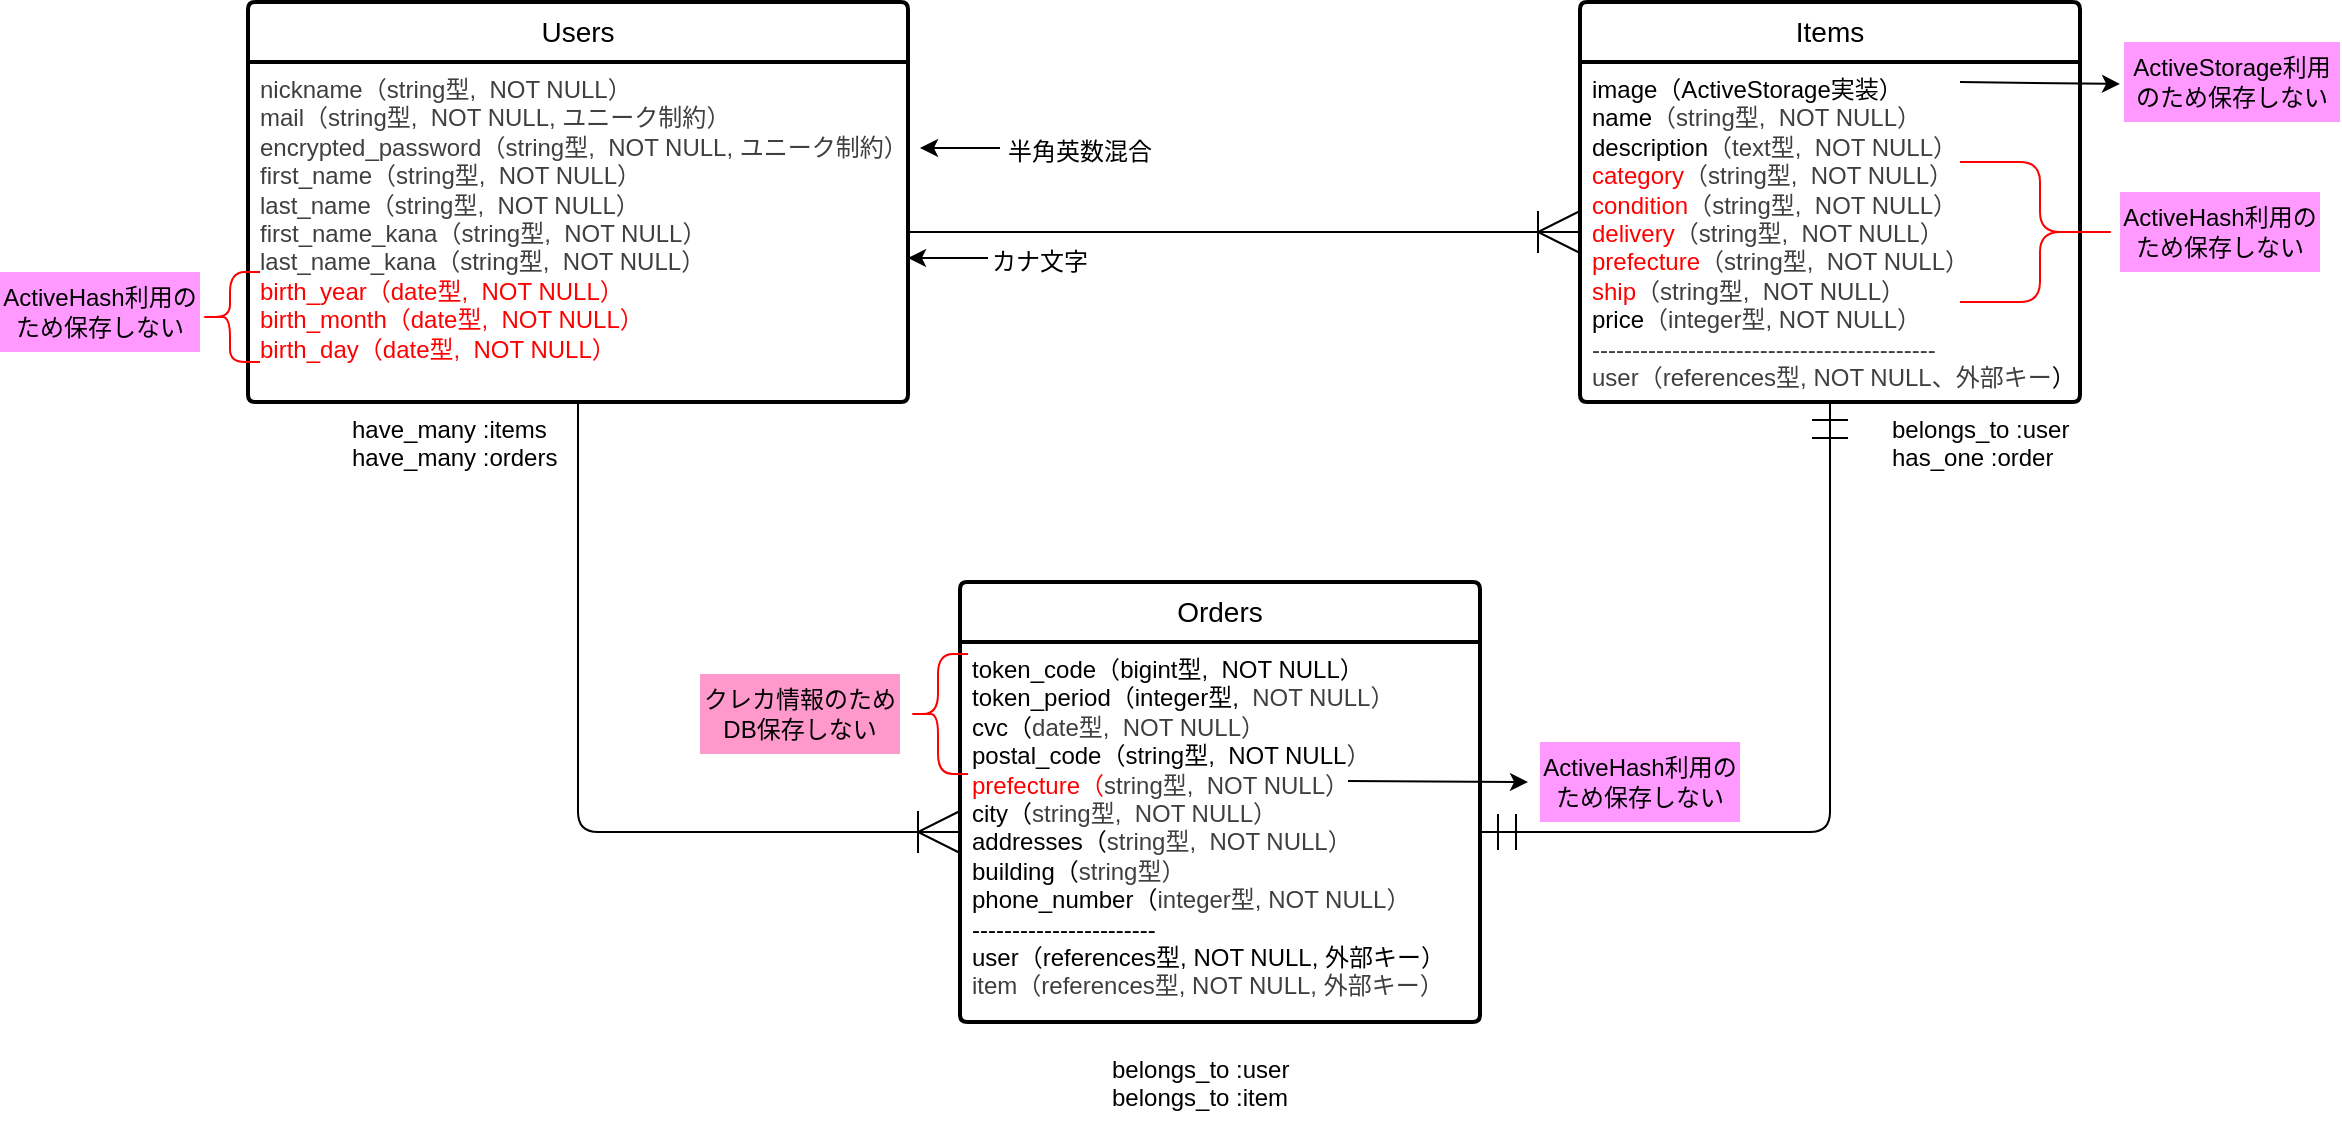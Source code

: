 <mxfile>
    <diagram id="gX6uES6HL7YxjLvE0Bx7" name="ページ1">
        <mxGraphModel dx="1960" dy="499" grid="1" gridSize="10" guides="1" tooltips="1" connect="1" arrows="1" fold="1" page="1" pageScale="1" pageWidth="827" pageHeight="1169" math="0" shadow="0">
            <root>
                <mxCell id="0"/>
                <mxCell id="1" parent="0"/>
                <mxCell id="2" value="Users" style="swimlane;childLayout=stackLayout;horizontal=1;startSize=30;horizontalStack=0;rounded=1;fontSize=14;fontStyle=0;strokeWidth=2;resizeParent=0;resizeLast=1;shadow=0;dashed=0;align=center;arcSize=4;whiteSpace=wrap;html=1;" parent="1" vertex="1">
                    <mxGeometry x="-86" y="80" width="330" height="200" as="geometry"/>
                </mxCell>
                <mxCell id="3" value="&lt;div style=&quot;text-align: justify;&quot;&gt;&lt;span style=&quot;background-color: transparent; color: rgb(63, 63, 63);&quot;&gt;nickname&lt;/span&gt;&lt;span style=&quot;background-color: transparent; scrollbar-color: rgb(226, 226, 226) rgb(251, 251, 251); color: rgb(63, 63, 63);&quot;&gt;（&lt;/span&gt;&lt;span style=&quot;background-color: transparent; text-align: left; scrollbar-color: rgb(226, 226, 226) rgb(251, 251, 251); color: rgb(63, 63, 63);&quot;&gt;string型,&amp;nbsp; NOT NULL&lt;/span&gt;&lt;span style=&quot;background-color: transparent; scrollbar-color: rgb(226, 226, 226) rgb(251, 251, 251); color: rgb(63, 63, 63);&quot;&gt;）&lt;/span&gt;&lt;/div&gt;&lt;span style=&quot;color: rgb(63, 63, 63); background-color: transparent;&quot;&gt;&lt;div style=&quot;text-align: justify;&quot;&gt;&lt;span style=&quot;background-color: transparent; color: rgb(63, 63, 63);&quot;&gt;mail&lt;/span&gt;&lt;span style=&quot;background-color: transparent; scrollbar-color: rgb(226, 226, 226) rgb(251, 251, 251); color: rgb(63, 63, 63);&quot;&gt;（&lt;/span&gt;&lt;span style=&quot;background-color: transparent; text-align: left; scrollbar-color: rgb(226, 226, 226) rgb(251, 251, 251); color: rgb(63, 63, 63);&quot;&gt;string型,&amp;nbsp; NOT NULL, ユニーク制約&lt;/span&gt;&lt;span style=&quot;background-color: transparent; scrollbar-color: rgb(226, 226, 226) rgb(251, 251, 251); color: rgb(63, 63, 63);&quot;&gt;）&lt;/span&gt;&lt;/div&gt;&lt;/span&gt;&lt;span style=&quot;color: rgb(63, 63, 63); background-color: transparent;&quot;&gt;&lt;div style=&quot;text-align: justify;&quot;&gt;&lt;span style=&quot;background-color: transparent; color: rgb(63, 63, 63);&quot;&gt;encrypted_password&lt;/span&gt;&lt;span style=&quot;background-color: transparent; scrollbar-color: rgb(226, 226, 226) rgb(251, 251, 251); color: rgb(63, 63, 63);&quot;&gt;（&lt;/span&gt;&lt;span style=&quot;background-color: transparent; text-align: left; scrollbar-color: rgb(226, 226, 226) rgb(251, 251, 251); color: rgb(63, 63, 63);&quot;&gt;string型,&amp;nbsp; NOT NULL, ユニーク制約&lt;/span&gt;&lt;span style=&quot;background-color: transparent; scrollbar-color: rgb(226, 226, 226) rgb(251, 251, 251); color: rgb(63, 63, 63);&quot;&gt;）&lt;/span&gt;&lt;/div&gt;&lt;/span&gt;&lt;span style=&quot;color: rgb(63, 63, 63); background-color: transparent;&quot;&gt;&lt;div style=&quot;text-align: justify;&quot;&gt;&lt;span style=&quot;background-color: transparent; color: rgb(63, 63, 63);&quot;&gt;first_name&lt;/span&gt;&lt;span style=&quot;background-color: transparent; scrollbar-color: rgb(226, 226, 226) rgb(251, 251, 251); color: rgb(63, 63, 63);&quot;&gt;（&lt;/span&gt;&lt;span style=&quot;background-color: transparent; text-align: left; scrollbar-color: rgb(226, 226, 226) rgb(251, 251, 251); color: rgb(63, 63, 63);&quot;&gt;string型,&amp;nbsp; NOT NULL&lt;/span&gt;&lt;span style=&quot;background-color: transparent; scrollbar-color: rgb(226, 226, 226) rgb(251, 251, 251); color: rgb(63, 63, 63);&quot;&gt;）&lt;/span&gt;&lt;/div&gt;&lt;/span&gt;&lt;span style=&quot;color: rgb(63, 63, 63); background-color: transparent;&quot;&gt;&lt;div style=&quot;text-align: justify;&quot;&gt;&lt;span style=&quot;background-color: transparent; color: rgb(63, 63, 63);&quot;&gt;last_name&lt;/span&gt;&lt;span style=&quot;background-color: transparent; scrollbar-color: rgb(226, 226, 226) rgb(251, 251, 251); color: rgb(63, 63, 63);&quot;&gt;（&lt;/span&gt;&lt;span style=&quot;background-color: transparent; text-align: left; scrollbar-color: rgb(226, 226, 226) rgb(251, 251, 251); color: rgb(63, 63, 63);&quot;&gt;string型,&amp;nbsp; NOT NULL&lt;/span&gt;&lt;span style=&quot;background-color: transparent; scrollbar-color: rgb(226, 226, 226) rgb(251, 251, 251); color: rgb(63, 63, 63);&quot;&gt;）&lt;/span&gt;&lt;/div&gt;&lt;/span&gt;&lt;span style=&quot;color: rgb(63, 63, 63); background-color: transparent;&quot;&gt;&lt;div style=&quot;text-align: justify;&quot;&gt;&lt;span style=&quot;background-color: transparent; color: rgb(63, 63, 63);&quot;&gt;first_name_kana&lt;/span&gt;&lt;span style=&quot;background-color: transparent; scrollbar-color: rgb(226, 226, 226) rgb(251, 251, 251); color: rgb(63, 63, 63);&quot;&gt;（&lt;/span&gt;&lt;span style=&quot;background-color: transparent; text-align: left; scrollbar-color: rgb(226, 226, 226) rgb(251, 251, 251); color: rgb(63, 63, 63);&quot;&gt;string型,&amp;nbsp; NOT NULL&lt;/span&gt;&lt;span style=&quot;background-color: transparent; scrollbar-color: rgb(226, 226, 226) rgb(251, 251, 251); color: rgb(63, 63, 63);&quot;&gt;）&lt;/span&gt;&lt;/div&gt;&lt;/span&gt;&lt;div style=&quot;background-color: transparent; color: light-dark(rgb(63, 63, 63), rgb(183, 183, 183)); text-align: justify;&quot;&gt;&lt;span style=&quot;background-color: transparent; color: rgb(63, 63, 63);&quot;&gt;last_name_kana&lt;/span&gt;&lt;span style=&quot;background-color: transparent; scrollbar-color: rgb(226, 226, 226) rgb(251, 251, 251); color: rgb(63, 63, 63);&quot;&gt;（&lt;/span&gt;&lt;span style=&quot;background-color: transparent; text-align: left; scrollbar-color: rgb(226, 226, 226) rgb(251, 251, 251); color: rgb(63, 63, 63);&quot;&gt;string型,&amp;nbsp; NOT NULL&lt;/span&gt;&lt;span style=&quot;background-color: transparent; scrollbar-color: rgb(226, 226, 226) rgb(251, 251, 251); color: rgb(63, 63, 63);&quot;&gt;）&lt;/span&gt;&lt;/div&gt;&lt;div style=&quot;text-align: justify;&quot;&gt;&lt;font style=&quot;color: rgb(255, 0, 0); background-color: light-dark(#ffffff, var(--ge-dark-color, #121212));&quot;&gt;birth_year（&lt;span style=&quot;scrollbar-color: rgb(226, 226, 226) rgb(251, 251, 251);&quot;&gt;date型,&amp;nbsp;&lt;/span&gt;&lt;span style=&quot;text-align: left; scrollbar-color: rgb(226, 226, 226) rgb(251, 251, 251);&quot;&gt;&amp;nbsp;NOT NULL&lt;/span&gt;&lt;span style=&quot;scrollbar-color: rgb(226, 226, 226) rgb(251, 251, 251);&quot;&gt;）&lt;/span&gt;&lt;/font&gt;&lt;/div&gt;&lt;div style=&quot;text-align: justify;&quot;&gt;&lt;font style=&quot;color: rgb(255, 0, 0); background-color: light-dark(#ffffff, var(--ge-dark-color, #121212));&quot;&gt;birth_month（&lt;span style=&quot;scrollbar-color: rgb(226, 226, 226) rgb(251, 251, 251);&quot;&gt;date型,&amp;nbsp;&lt;/span&gt;&lt;span style=&quot;text-align: left; scrollbar-color: rgb(226, 226, 226) rgb(251, 251, 251);&quot;&gt;&amp;nbsp;NOT NULL&lt;/span&gt;&lt;span style=&quot;scrollbar-color: rgb(226, 226, 226) rgb(251, 251, 251);&quot;&gt;）&lt;/span&gt;&lt;/font&gt;&lt;/div&gt;&lt;div style=&quot;text-align: justify;&quot;&gt;&lt;span style=&quot;scrollbar-color: rgb(226, 226, 226) rgb(251, 251, 251);&quot;&gt;&lt;font style=&quot;color: rgb(255, 0, 0);&quot;&gt;&lt;span style=&quot;scrollbar-color: rgb(226, 226, 226) rgb(251, 251, 251);&quot;&gt;birth_day&lt;/span&gt;&lt;span style=&quot;scrollbar-color: rgb(226, 226, 226) rgb(251, 251, 251);&quot;&gt;（&lt;/span&gt;&lt;span style=&quot;scrollbar-color: rgb(226, 226, 226) rgb(251, 251, 251);&quot;&gt;date型,&amp;nbsp;&lt;/span&gt;&lt;span style=&quot;scrollbar-color: rgb(226, 226, 226) rgb(251, 251, 251); text-align: left;&quot;&gt;&amp;nbsp;NOT NULL&lt;/span&gt;&lt;span style=&quot;scrollbar-color: rgb(226, 226, 226) rgb(251, 251, 251);&quot;&gt;）&lt;/span&gt;&lt;/font&gt;&lt;/span&gt;&lt;/div&gt;" style="align=left;strokeColor=none;fillColor=none;spacingLeft=4;fontSize=12;verticalAlign=top;resizable=0;rotatable=0;part=1;html=1;" parent="2" vertex="1">
                    <mxGeometry y="30" width="330" height="170" as="geometry"/>
                </mxCell>
                <mxCell id="4" value="Items" style="swimlane;childLayout=stackLayout;horizontal=1;startSize=30;horizontalStack=0;rounded=1;fontSize=14;fontStyle=0;strokeWidth=2;resizeParent=0;resizeLast=1;shadow=0;dashed=0;align=center;arcSize=4;whiteSpace=wrap;html=1;" parent="1" vertex="1">
                    <mxGeometry x="580" y="80" width="250" height="200" as="geometry"/>
                </mxCell>
                <mxCell id="49" value="" style="endArrow=classic;html=1;" edge="1" parent="4">
                    <mxGeometry width="50" height="50" relative="1" as="geometry">
                        <mxPoint x="190" y="40" as="sourcePoint"/>
                        <mxPoint x="270" y="41" as="targetPoint"/>
                    </mxGeometry>
                </mxCell>
                <mxCell id="5" value="&lt;div style=&quot;text-align: justify;&quot;&gt;image（ActiveStorage実装）&lt;/div&gt;&lt;div style=&quot;text-align: justify;&quot;&gt;name&lt;span style=&quot;background-color: transparent; color: rgb(63, 63, 63);&quot;&gt;（&lt;/span&gt;&lt;span style=&quot;background-color: transparent; text-align: left; scrollbar-color: rgb(226, 226, 226) rgb(251, 251, 251); color: rgb(63, 63, 63);&quot;&gt;string型,&amp;nbsp; NOT NULL&lt;/span&gt;&lt;span style=&quot;background-color: transparent; scrollbar-color: rgb(226, 226, 226) rgb(251, 251, 251); color: rgb(63, 63, 63);&quot;&gt;）&lt;/span&gt;&lt;/div&gt;&lt;div style=&quot;text-align: justify;&quot;&gt;description&lt;span style=&quot;background-color: transparent; color: rgb(63, 63, 63);&quot;&gt;（text&lt;/span&gt;&lt;span style=&quot;background-color: transparent; text-align: left; scrollbar-color: rgb(226, 226, 226) rgb(251, 251, 251); color: rgb(63, 63, 63);&quot;&gt;型,&amp;nbsp; NOT NULL&lt;/span&gt;&lt;span style=&quot;background-color: transparent; scrollbar-color: rgb(226, 226, 226) rgb(251, 251, 251); color: rgb(63, 63, 63);&quot;&gt;）&lt;/span&gt;&lt;/div&gt;&lt;div style=&quot;text-align: justify;&quot;&gt;&lt;font style=&quot;color: rgb(255, 0, 0);&quot;&gt;category&lt;span style=&quot;background-color: transparent; scrollbar-color: rgb(226, 226, 226) rgb(251, 251, 251); color: rgb(63, 63, 63);&quot;&gt;（&lt;/span&gt;&lt;span style=&quot;background-color: transparent; text-align: left; scrollbar-color: rgb(226, 226, 226) rgb(251, 251, 251); color: rgb(63, 63, 63);&quot;&gt;string型,&amp;nbsp; NOT NULL&lt;/span&gt;&lt;span style=&quot;background-color: transparent; scrollbar-color: rgb(226, 226, 226) rgb(251, 251, 251); color: rgb(63, 63, 63);&quot;&gt;）&lt;/span&gt;&lt;/font&gt;&lt;/div&gt;&lt;div style=&quot;text-align: justify;&quot;&gt;&lt;font style=&quot;color: rgb(255, 0, 0);&quot;&gt;condition&lt;span style=&quot;background-color: transparent; scrollbar-color: rgb(226, 226, 226) rgb(251, 251, 251); color: rgb(63, 63, 63);&quot;&gt;（&lt;/span&gt;&lt;span style=&quot;background-color: transparent; text-align: left; scrollbar-color: rgb(226, 226, 226) rgb(251, 251, 251); color: rgb(63, 63, 63);&quot;&gt;string型,&amp;nbsp; NOT NULL&lt;/span&gt;&lt;span style=&quot;background-color: transparent; scrollbar-color: rgb(226, 226, 226) rgb(251, 251, 251); color: rgb(63, 63, 63);&quot;&gt;）&lt;/span&gt;&lt;/font&gt;&lt;/div&gt;&lt;div style=&quot;text-align: justify;&quot;&gt;&lt;font style=&quot;color: rgb(255, 0, 0);&quot;&gt;&lt;span style=&quot;background-color: transparent; scrollbar-color: rgb(226, 226, 226) rgb(251, 251, 251); color: rgb(63, 63, 63);&quot;&gt;&lt;span style=&quot;color: rgb(255, 0, 0); background-color: transparent;&quot;&gt;delivery&lt;/span&gt;（&lt;/span&gt;&lt;span style=&quot;background-color: transparent; text-align: left; scrollbar-color: rgb(226, 226, 226) rgb(251, 251, 251); color: rgb(63, 63, 63);&quot;&gt;string型,&amp;nbsp; NOT NULL&lt;/span&gt;&lt;span style=&quot;background-color: transparent; scrollbar-color: rgb(226, 226, 226) rgb(251, 251, 251); color: rgb(63, 63, 63);&quot;&gt;）&lt;/span&gt;&lt;/font&gt;&lt;/div&gt;&lt;div style=&quot;text-align: justify;&quot;&gt;&lt;font style=&quot;color: rgb(255, 0, 0);&quot;&gt;&lt;span style=&quot;background-color: transparent; scrollbar-color: rgb(226, 226, 226) rgb(251, 251, 251); color: rgb(63, 63, 63);&quot;&gt;&lt;span style=&quot;color: rgb(255, 0, 0); background-color: transparent;&quot;&gt;prefecture&lt;/span&gt;（&lt;/span&gt;&lt;span style=&quot;background-color: transparent; text-align: left; scrollbar-color: rgb(226, 226, 226) rgb(251, 251, 251); color: rgb(63, 63, 63);&quot;&gt;string型,&amp;nbsp; NOT NULL&lt;/span&gt;&lt;span style=&quot;background-color: transparent; scrollbar-color: rgb(226, 226, 226) rgb(251, 251, 251); color: rgb(63, 63, 63);&quot;&gt;）&lt;/span&gt;&lt;/font&gt;&lt;/div&gt;&lt;div style=&quot;text-align: justify;&quot;&gt;&lt;font style=&quot;color: rgb(255, 0, 0);&quot;&gt;ship&lt;span style=&quot;background-color: transparent; scrollbar-color: rgb(226, 226, 226) rgb(251, 251, 251); color: rgb(63, 63, 63);&quot;&gt;（&lt;/span&gt;&lt;span style=&quot;background-color: transparent; text-align: left; scrollbar-color: rgb(226, 226, 226) rgb(251, 251, 251); color: rgb(63, 63, 63);&quot;&gt;string型,&amp;nbsp; NOT NULL&lt;/span&gt;&lt;span style=&quot;background-color: transparent; scrollbar-color: rgb(226, 226, 226) rgb(251, 251, 251); color: rgb(63, 63, 63);&quot;&gt;）&lt;/span&gt;&lt;/font&gt;&lt;/div&gt;&lt;div style=&quot;text-align: justify;&quot;&gt;price&lt;span style=&quot;background-color: transparent; color: rgb(63, 63, 63);&quot;&gt;（&lt;/span&gt;&lt;span style=&quot;background-color: transparent; scrollbar-color: rgb(226, 226, 226) rgb(251, 251, 251); color: rgb(63, 63, 63);&quot;&gt;integer型,&lt;/span&gt;&lt;span style=&quot;background-color: transparent; text-align: left; scrollbar-color: rgb(226, 226, 226) rgb(251, 251, 251); color: rgb(63, 63, 63);&quot;&gt;&amp;nbsp;NOT NULL&lt;/span&gt;&lt;span style=&quot;background-color: transparent; scrollbar-color: rgb(226, 226, 226) rgb(251, 251, 251); color: rgb(63, 63, 63);&quot;&gt;）&lt;/span&gt;&lt;/div&gt;&lt;div style=&quot;text-align: justify;&quot;&gt;&lt;span style=&quot;background-color: transparent; scrollbar-color: rgb(226, 226, 226) rgb(251, 251, 251); color: rgb(63, 63, 63);&quot;&gt;-------------------------------------------&lt;/span&gt;&lt;/div&gt;&lt;div style=&quot;text-align: justify;&quot;&gt;&lt;span style=&quot;background-color: transparent; scrollbar-color: rgb(226, 226, 226) rgb(251, 251, 251); color: rgb(63, 63, 63);&quot;&gt;&lt;span style=&quot;color: rgb(63, 63, 63);&quot;&gt;user（references型, NOT NULL、外部キー&lt;/span&gt;&lt;/span&gt;&lt;span style=&quot;background-color: transparent;&quot;&gt;）&lt;/span&gt;&lt;/div&gt;" style="align=left;strokeColor=none;fillColor=none;spacingLeft=4;fontSize=12;verticalAlign=top;resizable=0;rotatable=0;part=1;html=1;" parent="4" vertex="1">
                    <mxGeometry y="30" width="250" height="170" as="geometry"/>
                </mxCell>
                <mxCell id="6" value="Orders" style="swimlane;childLayout=stackLayout;horizontal=1;startSize=30;horizontalStack=0;rounded=1;fontSize=14;fontStyle=0;strokeWidth=2;resizeParent=0;resizeLast=1;shadow=0;dashed=0;align=center;arcSize=4;whiteSpace=wrap;html=1;" parent="1" vertex="1">
                    <mxGeometry x="270" y="370" width="260" height="220" as="geometry"/>
                </mxCell>
                <mxCell id="7" value="&lt;div style=&quot;text-align: justify;&quot;&gt;token_code（&lt;span style=&quot;background-color: transparent; text-align: left;&quot;&gt;bigint型,&amp;nbsp; NOT NULL&lt;/span&gt;&lt;span style=&quot;background-color: transparent;&quot;&gt;）&lt;/span&gt;&lt;/div&gt;&lt;div style=&quot;text-align: justify;&quot;&gt;token_period（integer型,&amp;nbsp;&lt;span style=&quot;color: rgb(63, 63, 63); background-color: transparent; text-align: left;&quot;&gt;&amp;nbsp;NOT NULL&lt;/span&gt;&lt;span style=&quot;color: rgb(63, 63, 63); background-color: transparent;&quot;&gt;）&lt;/span&gt;&lt;/div&gt;&lt;div style=&quot;text-align: justify;&quot;&gt;cvc（&lt;span style=&quot;background-color: transparent; color: rgb(63, 63, 63);&quot;&gt;date型,&amp;nbsp;&lt;/span&gt;&lt;span style=&quot;background-color: transparent; text-align: left; color: rgb(63, 63, 63); scrollbar-color: rgb(226, 226, 226) rgb(251, 251, 251);&quot;&gt;&amp;nbsp;NOT NULL&lt;/span&gt;&lt;span style=&quot;color: rgb(63, 63, 63); background-color: transparent;&quot;&gt;）&lt;/span&gt;&lt;/div&gt;&lt;div style=&quot;text-align: justify;&quot;&gt;postal_code（&lt;span style=&quot;background-color: transparent; text-align: left;&quot;&gt;string型,&amp;nbsp; NOT NULL&lt;/span&gt;&lt;span style=&quot;background-color: transparent; color: rgb(63, 63, 63);&quot;&gt;）&lt;/span&gt;&lt;/div&gt;&lt;div style=&quot;text-align: justify;&quot;&gt;&lt;font style=&quot;color: rgb(255, 0, 0);&quot;&gt;prefecture（&lt;span style=&quot;background-color: transparent; text-align: left; color: rgb(63, 63, 63);&quot;&gt;string型,&amp;nbsp; NOT NULL&lt;/span&gt;&lt;span style=&quot;background-color: transparent; color: rgb(63, 63, 63);&quot;&gt;）&lt;/span&gt;&lt;/font&gt;&lt;/div&gt;&lt;div style=&quot;text-align: justify;&quot;&gt;city（&lt;span style=&quot;color: rgb(63, 63, 63); background-color: transparent; text-align: left;&quot;&gt;string型,&amp;nbsp; NOT NULL&lt;/span&gt;&lt;span style=&quot;color: rgb(63, 63, 63); background-color: transparent;&quot;&gt;）&lt;/span&gt;&lt;/div&gt;&lt;div style=&quot;text-align: justify;&quot;&gt;addresses（&lt;span style=&quot;color: rgb(63, 63, 63); background-color: transparent; text-align: left;&quot;&gt;string型,&amp;nbsp; NOT NULL&lt;/span&gt;&lt;span style=&quot;color: rgb(63, 63, 63); background-color: transparent;&quot;&gt;）&lt;/span&gt;&lt;/div&gt;&lt;div style=&quot;text-align: justify;&quot;&gt;building（&lt;span style=&quot;color: rgb(63, 63, 63); background-color: transparent; text-align: left;&quot;&gt;string型&lt;/span&gt;&lt;span style=&quot;color: rgb(63, 63, 63); background-color: transparent;&quot;&gt;）&lt;/span&gt;&lt;/div&gt;&lt;div style=&quot;text-align: justify;&quot;&gt;phone_number（&lt;span style=&quot;background-color: transparent; color: rgb(63, 63, 63);&quot;&gt;integer型,&lt;/span&gt;&lt;span style=&quot;background-color: transparent; text-align: left; color: rgb(63, 63, 63); scrollbar-color: rgb(226, 226, 226) rgb(251, 251, 251);&quot;&gt;&amp;nbsp;NOT NULL&lt;/span&gt;&lt;span style=&quot;color: rgb(63, 63, 63); background-color: transparent;&quot;&gt;）&lt;/span&gt;&lt;/div&gt;&lt;div style=&quot;text-align: justify;&quot;&gt;-----------------------&lt;/div&gt;&lt;div style=&quot;text-align: justify;&quot;&gt;user（references型, NOT NULL, 外部キー）&lt;/div&gt;&lt;div style=&quot;text-align: justify;&quot;&gt;&lt;span style=&quot;color: rgb(63, 63, 63);&quot;&gt;item（references型, NOT NULL, 外部キー）&lt;/span&gt;&lt;/div&gt;" style="align=left;strokeColor=none;fillColor=none;spacingLeft=4;fontSize=12;verticalAlign=top;resizable=0;rotatable=0;part=1;html=1;" parent="6" vertex="1">
                    <mxGeometry y="30" width="260" height="190" as="geometry"/>
                </mxCell>
                <mxCell id="25" value="belongs_to :user&lt;div&gt;belongs_to :item&lt;/div&gt;" style="text;strokeColor=none;fillColor=none;spacingLeft=4;spacingRight=4;overflow=hidden;rotatable=0;points=[[0,0.5],[1,0.5]];portConstraint=eastwest;fontSize=12;whiteSpace=wrap;html=1;" parent="6" vertex="1">
                    <mxGeometry y="220" width="260" as="geometry"/>
                </mxCell>
                <mxCell id="19" value="" style="edgeStyle=orthogonalEdgeStyle;fontSize=12;html=1;endArrow=ERoneToMany;entryX=0;entryY=0.5;entryDx=0;entryDy=0;exitX=0.5;exitY=1;exitDx=0;exitDy=0;endSize=19;" parent="1" source="3" target="7" edge="1">
                    <mxGeometry width="100" height="100" relative="1" as="geometry">
                        <mxPoint x="-40" y="450" as="sourcePoint"/>
                        <mxPoint x="60" y="350" as="targetPoint"/>
                    </mxGeometry>
                </mxCell>
                <mxCell id="23" value="" style="edgeStyle=orthogonalEdgeStyle;fontSize=12;html=1;endArrow=ERoneToMany;entryX=0;entryY=0.5;entryDx=0;entryDy=0;exitX=1;exitY=0.5;exitDx=0;exitDy=0;endSize=19;" parent="1" source="3" target="5" edge="1">
                    <mxGeometry width="100" height="100" relative="1" as="geometry">
                        <mxPoint x="342.25" y="80" as="sourcePoint"/>
                        <mxPoint x="457.25" y="315" as="targetPoint"/>
                    </mxGeometry>
                </mxCell>
                <mxCell id="24" value="belongs_to :user&lt;div&gt;has_one :order&lt;/div&gt;" style="text;strokeColor=none;fillColor=none;spacingLeft=4;spacingRight=4;overflow=hidden;rotatable=0;points=[[0,0.5],[1,0.5]];portConstraint=eastwest;fontSize=12;whiteSpace=wrap;html=1;" parent="1" vertex="1">
                    <mxGeometry x="730" y="280" width="120" height="40" as="geometry"/>
                </mxCell>
                <mxCell id="26" value="have_many :items&lt;div&gt;&lt;span style=&quot;color: rgb(0, 0, 0);&quot;&gt;have_many :orders&lt;/span&gt;&lt;/div&gt;" style="text;strokeColor=none;fillColor=none;spacingLeft=4;spacingRight=4;overflow=hidden;rotatable=0;points=[[0,0.5],[1,0.5]];portConstraint=eastwest;fontSize=12;whiteSpace=wrap;html=1;" parent="1" vertex="1">
                    <mxGeometry x="-40" y="280" width="120" height="40" as="geometry"/>
                </mxCell>
                <mxCell id="27" value="" style="edgeStyle=orthogonalEdgeStyle;fontSize=12;html=1;endArrow=ERmandOne;startArrow=ERmandOne;entryX=0.5;entryY=1;entryDx=0;entryDy=0;exitX=1;exitY=0.5;exitDx=0;exitDy=0;endSize=16;startSize=16;" parent="1" source="7" target="5" edge="1">
                    <mxGeometry width="100" height="100" relative="1" as="geometry">
                        <mxPoint x="680" y="560" as="sourcePoint"/>
                        <mxPoint x="780" y="460" as="targetPoint"/>
                    </mxGeometry>
                </mxCell>
                <mxCell id="28" value="belongs_to :user&lt;div&gt;&lt;span style=&quot;color: rgb(0, 0, 0);&quot;&gt;belongs_to :item&lt;/span&gt;&lt;/div&gt;" style="text;strokeColor=none;fillColor=none;spacingLeft=4;spacingRight=4;overflow=hidden;rotatable=0;points=[[0,0.5],[1,0.5]];portConstraint=eastwest;fontSize=12;whiteSpace=wrap;html=1;" parent="1" vertex="1">
                    <mxGeometry x="340" y="600" width="120" height="40" as="geometry"/>
                </mxCell>
                <mxCell id="29" value="" style="shape=curlyBracket;whiteSpace=wrap;html=1;rounded=1;labelPosition=left;verticalLabelPosition=middle;align=right;verticalAlign=middle;strokeColor=#FF0000;" parent="1" vertex="1">
                    <mxGeometry x="244" y="406" width="30" height="60" as="geometry"/>
                </mxCell>
                <UserObject label="クレカ情報のためDB保存しない" placeholders="1" name="Variable" id="31">
                    <mxCell style="text;html=1;strokeColor=none;fillColor=#FF99CC;align=center;verticalAlign=middle;whiteSpace=wrap;overflow=hidden;" parent="1" vertex="1">
                        <mxGeometry x="140" y="416" width="100" height="40" as="geometry"/>
                    </mxCell>
                </UserObject>
                <mxCell id="32" value="" style="endArrow=classic;html=1;" edge="1" parent="1">
                    <mxGeometry width="50" height="50" relative="1" as="geometry">
                        <mxPoint x="290" y="153" as="sourcePoint"/>
                        <mxPoint x="250" y="153" as="targetPoint"/>
                    </mxGeometry>
                </mxCell>
                <UserObject label="半角英数混合" placeholders="1" name="Variable" id="33">
                    <mxCell style="text;html=1;strokeColor=none;fillColor=none;align=center;verticalAlign=middle;whiteSpace=wrap;overflow=hidden;" vertex="1" parent="1">
                        <mxGeometry x="280" y="135" width="100" height="40" as="geometry"/>
                    </mxCell>
                </UserObject>
                <mxCell id="37" value="" style="endArrow=classic;html=1;" edge="1" parent="1">
                    <mxGeometry width="50" height="50" relative="1" as="geometry">
                        <mxPoint x="284" y="208" as="sourcePoint"/>
                        <mxPoint x="244" y="208" as="targetPoint"/>
                    </mxGeometry>
                </mxCell>
                <UserObject label="カナ文字" placeholders="1" name="Variable" id="38">
                    <mxCell style="text;html=1;strokeColor=none;fillColor=none;align=center;verticalAlign=middle;whiteSpace=wrap;overflow=hidden;" vertex="1" parent="1">
                        <mxGeometry x="260" y="190" width="100" height="40" as="geometry"/>
                    </mxCell>
                </UserObject>
                <mxCell id="42" value="" style="shape=curlyBracket;whiteSpace=wrap;html=1;rounded=1;flipH=1;labelPosition=right;verticalLabelPosition=middle;align=left;verticalAlign=middle;strokeColor=#FF0000;" vertex="1" parent="1">
                    <mxGeometry x="770" y="160" width="80" height="70" as="geometry"/>
                </mxCell>
                <UserObject label="ActiveHash利用のため保存しない" placeholders="1" name="Variable" id="43">
                    <mxCell style="text;html=1;strokeColor=none;fillColor=#FF99FF;align=center;verticalAlign=middle;whiteSpace=wrap;overflow=hidden;" vertex="1" parent="1">
                        <mxGeometry x="850" y="175" width="100" height="40" as="geometry"/>
                    </mxCell>
                </UserObject>
                <UserObject label="ActiveHash利用のため保存しない" placeholders="1" name="Variable" id="44">
                    <mxCell style="text;html=1;strokeColor=none;fillColor=#FF99FF;align=center;verticalAlign=middle;whiteSpace=wrap;overflow=hidden;" vertex="1" parent="1">
                        <mxGeometry x="560" y="450" width="100" height="40" as="geometry"/>
                    </mxCell>
                </UserObject>
                <mxCell id="45" value="" style="endArrow=classic;html=1;" edge="1" parent="1">
                    <mxGeometry width="50" height="50" relative="1" as="geometry">
                        <mxPoint x="464" y="469.5" as="sourcePoint"/>
                        <mxPoint x="554" y="470" as="targetPoint"/>
                    </mxGeometry>
                </mxCell>
                <mxCell id="47" value="" style="shape=curlyBracket;whiteSpace=wrap;html=1;rounded=1;labelPosition=left;verticalLabelPosition=middle;align=right;verticalAlign=middle;strokeColor=#FF0000;" vertex="1" parent="1">
                    <mxGeometry x="-110" y="215" width="30" height="45" as="geometry"/>
                </mxCell>
                <UserObject label="ActiveHash利用のため保存しない" placeholders="1" name="Variable" id="48">
                    <mxCell style="text;html=1;strokeColor=none;fillColor=#FF99FF;align=center;verticalAlign=middle;whiteSpace=wrap;overflow=hidden;" vertex="1" parent="1">
                        <mxGeometry x="-210" y="215" width="100" height="40" as="geometry"/>
                    </mxCell>
                </UserObject>
                <UserObject label="ActiveStorage利用のため保存しない" placeholders="1" name="Variable" id="50">
                    <mxCell style="text;html=1;strokeColor=none;fillColor=#FF99FF;align=center;verticalAlign=middle;whiteSpace=wrap;overflow=hidden;" vertex="1" parent="1">
                        <mxGeometry x="852" y="100" width="108" height="40" as="geometry"/>
                    </mxCell>
                </UserObject>
            </root>
        </mxGraphModel>
    </diagram>
</mxfile>